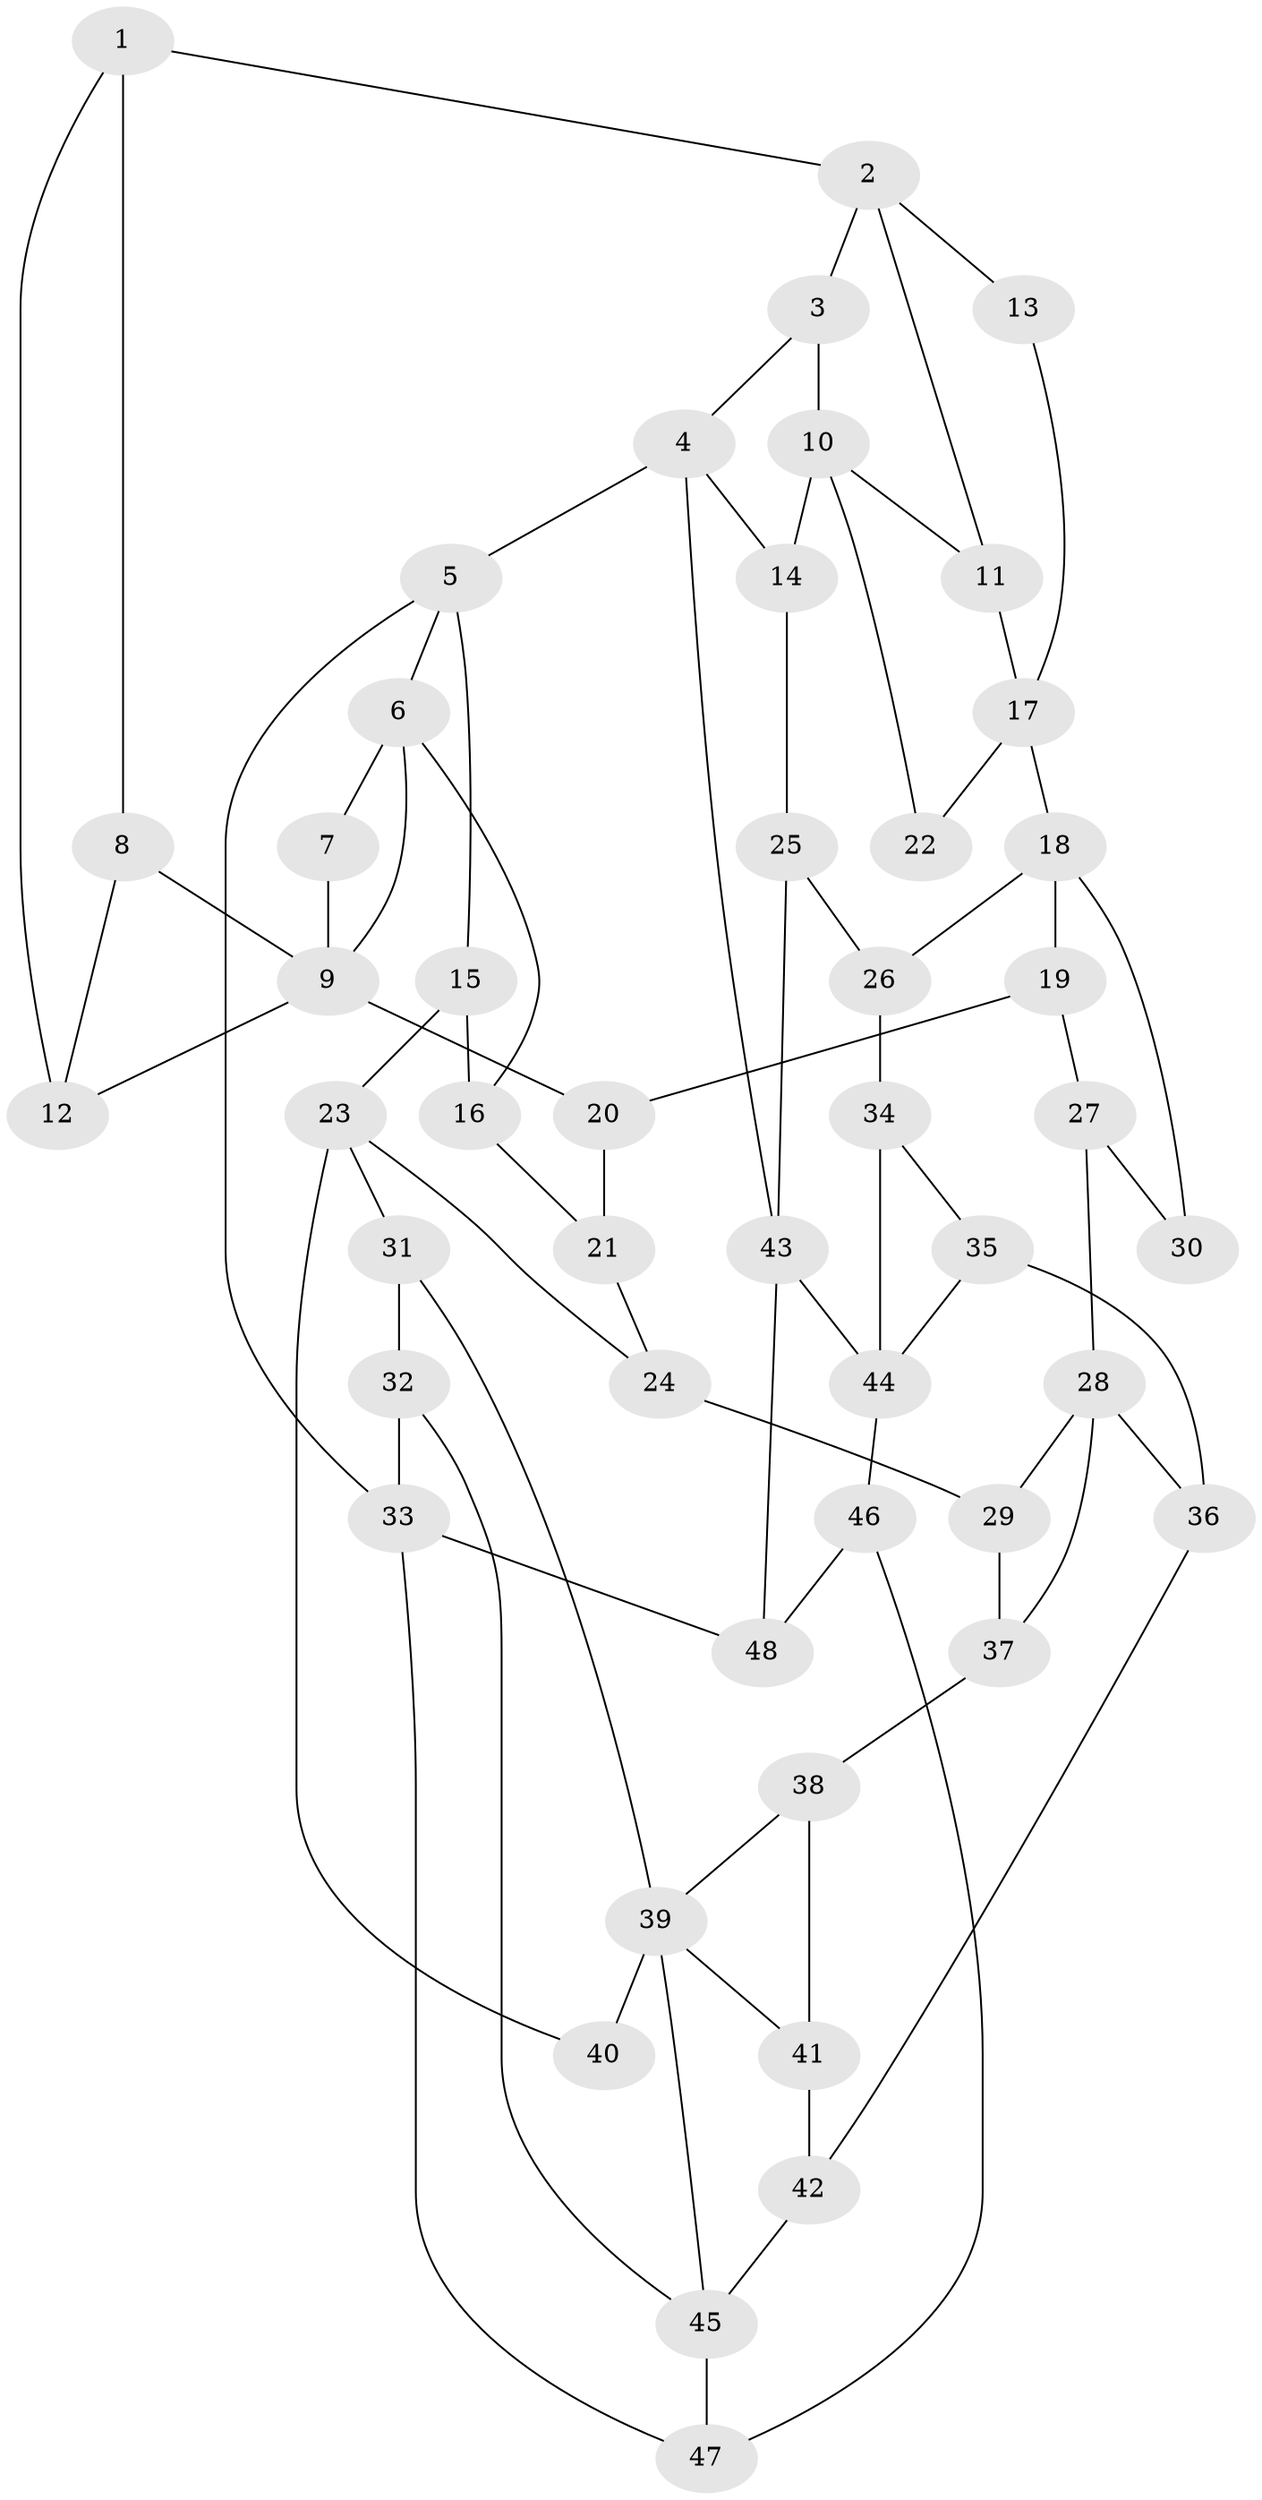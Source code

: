 // original degree distribution, {3: 0.042105263157894736, 4: 0.25263157894736843, 6: 0.2631578947368421, 5: 0.4421052631578947}
// Generated by graph-tools (version 1.1) at 2025/38/03/09/25 02:38:33]
// undirected, 48 vertices, 78 edges
graph export_dot {
graph [start="1"]
  node [color=gray90,style=filled];
  1;
  2;
  3;
  4;
  5;
  6;
  7;
  8;
  9;
  10;
  11;
  12;
  13;
  14;
  15;
  16;
  17;
  18;
  19;
  20;
  21;
  22;
  23;
  24;
  25;
  26;
  27;
  28;
  29;
  30;
  31;
  32;
  33;
  34;
  35;
  36;
  37;
  38;
  39;
  40;
  41;
  42;
  43;
  44;
  45;
  46;
  47;
  48;
  1 -- 2 [weight=2.0];
  1 -- 8 [weight=1.0];
  1 -- 12 [weight=2.0];
  2 -- 3 [weight=1.0];
  2 -- 11 [weight=1.0];
  2 -- 13 [weight=2.0];
  3 -- 4 [weight=1.0];
  3 -- 10 [weight=2.0];
  4 -- 5 [weight=1.0];
  4 -- 14 [weight=1.0];
  4 -- 43 [weight=1.0];
  5 -- 6 [weight=1.0];
  5 -- 15 [weight=1.0];
  5 -- 33 [weight=1.0];
  6 -- 7 [weight=1.0];
  6 -- 9 [weight=1.0];
  6 -- 16 [weight=1.0];
  7 -- 9 [weight=1.0];
  8 -- 9 [weight=1.0];
  8 -- 12 [weight=1.0];
  9 -- 12 [weight=1.0];
  9 -- 20 [weight=1.0];
  10 -- 11 [weight=1.0];
  10 -- 14 [weight=2.0];
  10 -- 22 [weight=1.0];
  11 -- 17 [weight=1.0];
  13 -- 17 [weight=1.0];
  14 -- 25 [weight=2.0];
  15 -- 16 [weight=1.0];
  15 -- 23 [weight=2.0];
  16 -- 21 [weight=1.0];
  17 -- 18 [weight=2.0];
  17 -- 22 [weight=2.0];
  18 -- 19 [weight=1.0];
  18 -- 26 [weight=2.0];
  18 -- 30 [weight=1.0];
  19 -- 20 [weight=1.0];
  19 -- 27 [weight=1.0];
  20 -- 21 [weight=1.0];
  21 -- 24 [weight=1.0];
  23 -- 24 [weight=1.0];
  23 -- 31 [weight=1.0];
  23 -- 40 [weight=1.0];
  24 -- 29 [weight=1.0];
  25 -- 26 [weight=2.0];
  25 -- 43 [weight=2.0];
  26 -- 34 [weight=2.0];
  27 -- 28 [weight=1.0];
  27 -- 30 [weight=1.0];
  28 -- 29 [weight=1.0];
  28 -- 36 [weight=1.0];
  28 -- 37 [weight=1.0];
  29 -- 37 [weight=1.0];
  31 -- 32 [weight=1.0];
  31 -- 39 [weight=1.0];
  32 -- 33 [weight=1.0];
  32 -- 45 [weight=1.0];
  33 -- 47 [weight=1.0];
  33 -- 48 [weight=1.0];
  34 -- 35 [weight=1.0];
  34 -- 44 [weight=3.0];
  35 -- 36 [weight=1.0];
  35 -- 44 [weight=1.0];
  36 -- 42 [weight=1.0];
  37 -- 38 [weight=1.0];
  38 -- 39 [weight=1.0];
  38 -- 41 [weight=1.0];
  39 -- 40 [weight=2.0];
  39 -- 41 [weight=1.0];
  39 -- 45 [weight=1.0];
  41 -- 42 [weight=1.0];
  42 -- 45 [weight=1.0];
  43 -- 44 [weight=1.0];
  43 -- 48 [weight=2.0];
  44 -- 46 [weight=1.0];
  45 -- 47 [weight=1.0];
  46 -- 47 [weight=1.0];
  46 -- 48 [weight=1.0];
}
